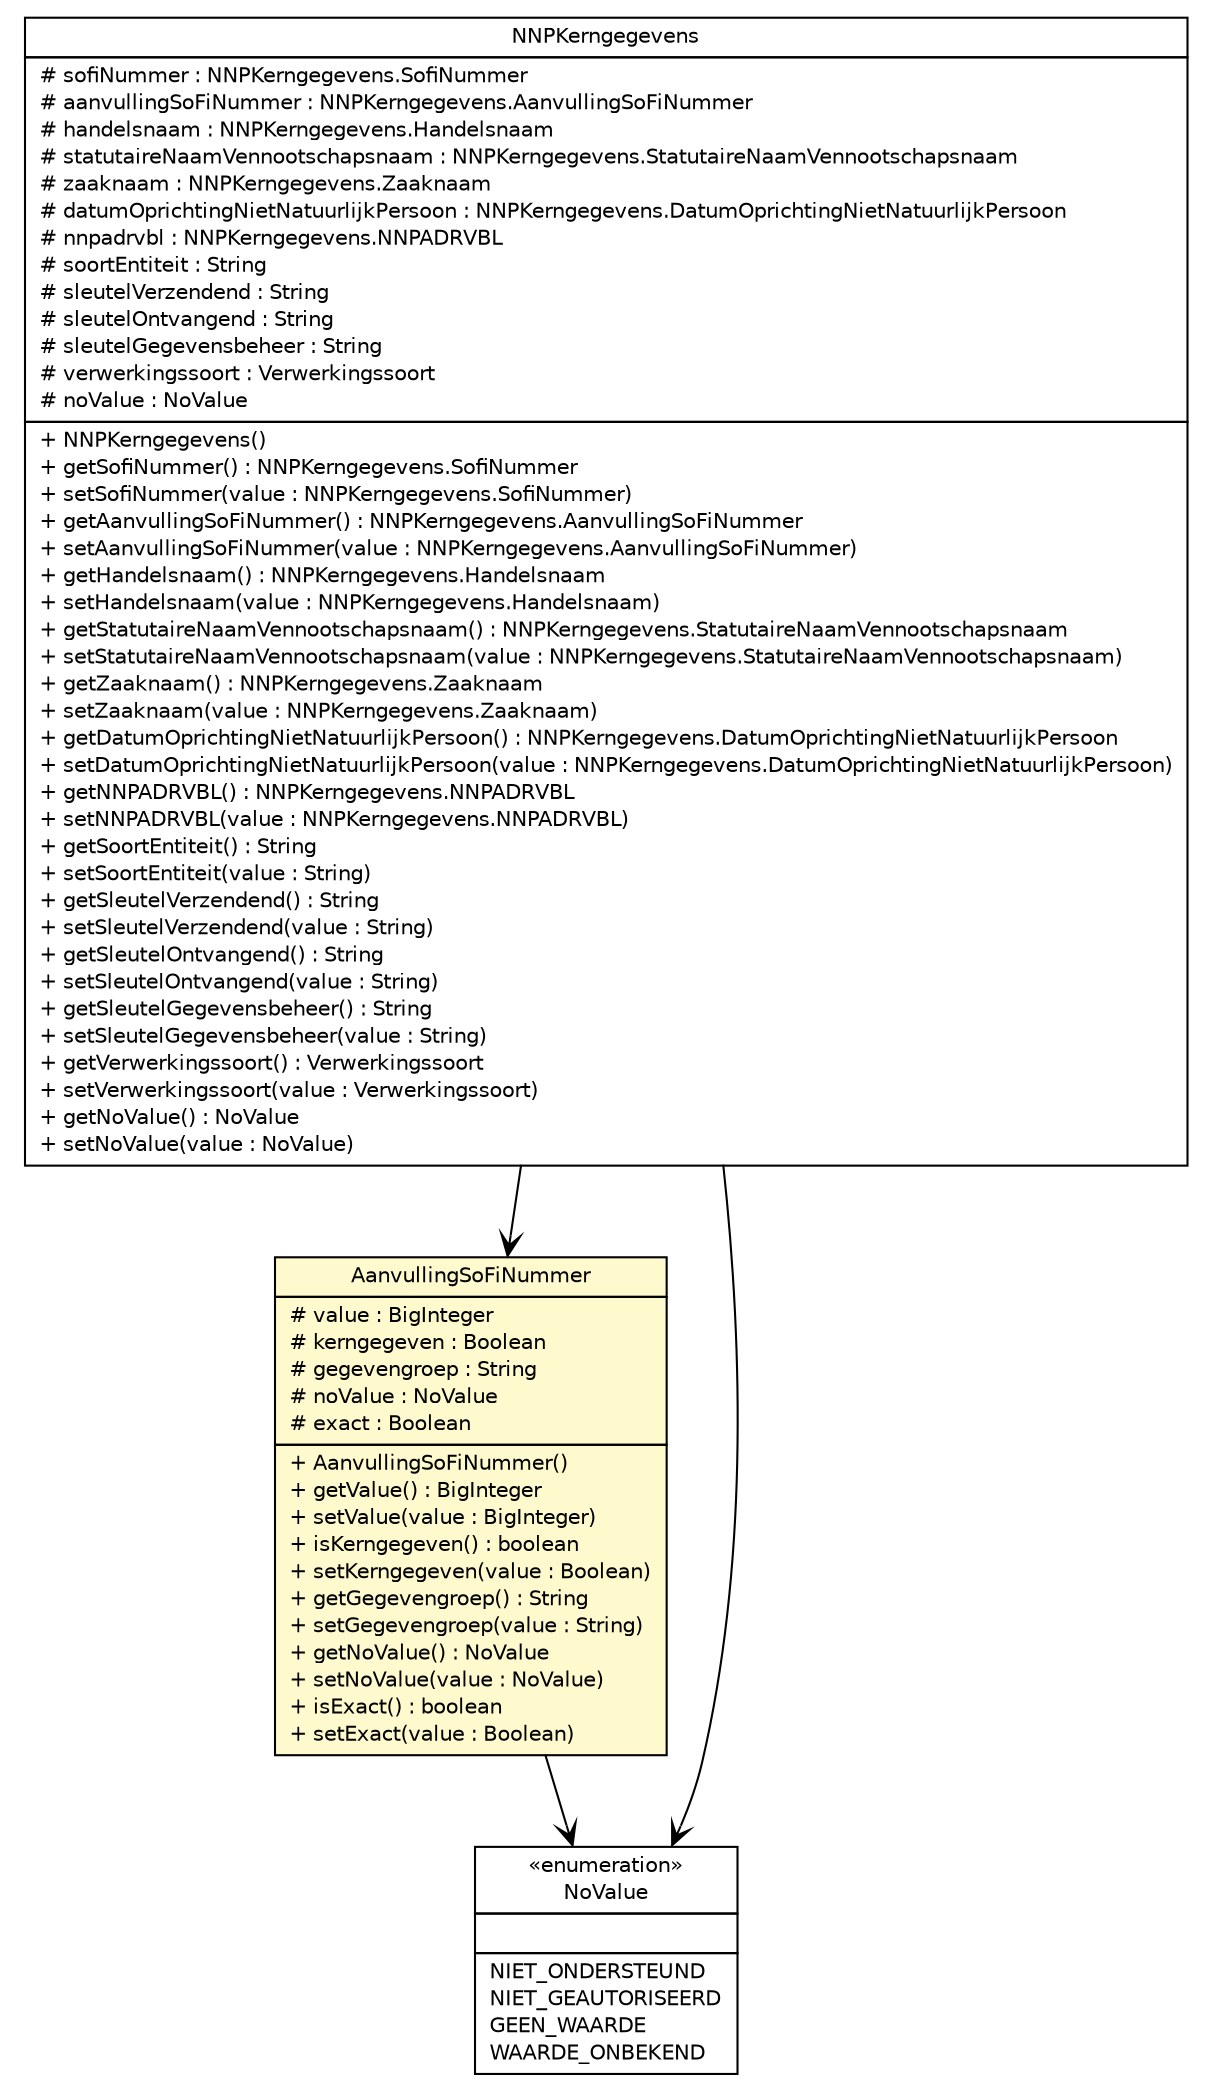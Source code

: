 #!/usr/local/bin/dot
#
# Class diagram 
# Generated by UMLGraph version R5_6-24-gf6e263 (http://www.umlgraph.org/)
#

digraph G {
	edge [fontname="Helvetica",fontsize=10,labelfontname="Helvetica",labelfontsize=10];
	node [fontname="Helvetica",fontsize=10,shape=plaintext];
	nodesep=0.25;
	ranksep=0.5;
	// nl.egem.stuf.sector.bg._0204.NNPKerngegevens
	c125442 [label=<<table title="nl.egem.stuf.sector.bg._0204.NNPKerngegevens" border="0" cellborder="1" cellspacing="0" cellpadding="2" port="p" href="./NNPKerngegevens.html">
		<tr><td><table border="0" cellspacing="0" cellpadding="1">
<tr><td align="center" balign="center"> NNPKerngegevens </td></tr>
		</table></td></tr>
		<tr><td><table border="0" cellspacing="0" cellpadding="1">
<tr><td align="left" balign="left"> # sofiNummer : NNPKerngegevens.SofiNummer </td></tr>
<tr><td align="left" balign="left"> # aanvullingSoFiNummer : NNPKerngegevens.AanvullingSoFiNummer </td></tr>
<tr><td align="left" balign="left"> # handelsnaam : NNPKerngegevens.Handelsnaam </td></tr>
<tr><td align="left" balign="left"> # statutaireNaamVennootschapsnaam : NNPKerngegevens.StatutaireNaamVennootschapsnaam </td></tr>
<tr><td align="left" balign="left"> # zaaknaam : NNPKerngegevens.Zaaknaam </td></tr>
<tr><td align="left" balign="left"> # datumOprichtingNietNatuurlijkPersoon : NNPKerngegevens.DatumOprichtingNietNatuurlijkPersoon </td></tr>
<tr><td align="left" balign="left"> # nnpadrvbl : NNPKerngegevens.NNPADRVBL </td></tr>
<tr><td align="left" balign="left"> # soortEntiteit : String </td></tr>
<tr><td align="left" balign="left"> # sleutelVerzendend : String </td></tr>
<tr><td align="left" balign="left"> # sleutelOntvangend : String </td></tr>
<tr><td align="left" balign="left"> # sleutelGegevensbeheer : String </td></tr>
<tr><td align="left" balign="left"> # verwerkingssoort : Verwerkingssoort </td></tr>
<tr><td align="left" balign="left"> # noValue : NoValue </td></tr>
		</table></td></tr>
		<tr><td><table border="0" cellspacing="0" cellpadding="1">
<tr><td align="left" balign="left"> + NNPKerngegevens() </td></tr>
<tr><td align="left" balign="left"> + getSofiNummer() : NNPKerngegevens.SofiNummer </td></tr>
<tr><td align="left" balign="left"> + setSofiNummer(value : NNPKerngegevens.SofiNummer) </td></tr>
<tr><td align="left" balign="left"> + getAanvullingSoFiNummer() : NNPKerngegevens.AanvullingSoFiNummer </td></tr>
<tr><td align="left" balign="left"> + setAanvullingSoFiNummer(value : NNPKerngegevens.AanvullingSoFiNummer) </td></tr>
<tr><td align="left" balign="left"> + getHandelsnaam() : NNPKerngegevens.Handelsnaam </td></tr>
<tr><td align="left" balign="left"> + setHandelsnaam(value : NNPKerngegevens.Handelsnaam) </td></tr>
<tr><td align="left" balign="left"> + getStatutaireNaamVennootschapsnaam() : NNPKerngegevens.StatutaireNaamVennootschapsnaam </td></tr>
<tr><td align="left" balign="left"> + setStatutaireNaamVennootschapsnaam(value : NNPKerngegevens.StatutaireNaamVennootschapsnaam) </td></tr>
<tr><td align="left" balign="left"> + getZaaknaam() : NNPKerngegevens.Zaaknaam </td></tr>
<tr><td align="left" balign="left"> + setZaaknaam(value : NNPKerngegevens.Zaaknaam) </td></tr>
<tr><td align="left" balign="left"> + getDatumOprichtingNietNatuurlijkPersoon() : NNPKerngegevens.DatumOprichtingNietNatuurlijkPersoon </td></tr>
<tr><td align="left" balign="left"> + setDatumOprichtingNietNatuurlijkPersoon(value : NNPKerngegevens.DatumOprichtingNietNatuurlijkPersoon) </td></tr>
<tr><td align="left" balign="left"> + getNNPADRVBL() : NNPKerngegevens.NNPADRVBL </td></tr>
<tr><td align="left" balign="left"> + setNNPADRVBL(value : NNPKerngegevens.NNPADRVBL) </td></tr>
<tr><td align="left" balign="left"> + getSoortEntiteit() : String </td></tr>
<tr><td align="left" balign="left"> + setSoortEntiteit(value : String) </td></tr>
<tr><td align="left" balign="left"> + getSleutelVerzendend() : String </td></tr>
<tr><td align="left" balign="left"> + setSleutelVerzendend(value : String) </td></tr>
<tr><td align="left" balign="left"> + getSleutelOntvangend() : String </td></tr>
<tr><td align="left" balign="left"> + setSleutelOntvangend(value : String) </td></tr>
<tr><td align="left" balign="left"> + getSleutelGegevensbeheer() : String </td></tr>
<tr><td align="left" balign="left"> + setSleutelGegevensbeheer(value : String) </td></tr>
<tr><td align="left" balign="left"> + getVerwerkingssoort() : Verwerkingssoort </td></tr>
<tr><td align="left" balign="left"> + setVerwerkingssoort(value : Verwerkingssoort) </td></tr>
<tr><td align="left" balign="left"> + getNoValue() : NoValue </td></tr>
<tr><td align="left" balign="left"> + setNoValue(value : NoValue) </td></tr>
		</table></td></tr>
		</table>>, URL="./NNPKerngegevens.html", fontname="Helvetica", fontcolor="black", fontsize=10.0];
	// nl.egem.stuf.sector.bg._0204.NNPKerngegevens.AanvullingSoFiNummer
	c125443 [label=<<table title="nl.egem.stuf.sector.bg._0204.NNPKerngegevens.AanvullingSoFiNummer" border="0" cellborder="1" cellspacing="0" cellpadding="2" port="p" bgcolor="lemonChiffon" href="./NNPKerngegevens.AanvullingSoFiNummer.html">
		<tr><td><table border="0" cellspacing="0" cellpadding="1">
<tr><td align="center" balign="center"> AanvullingSoFiNummer </td></tr>
		</table></td></tr>
		<tr><td><table border="0" cellspacing="0" cellpadding="1">
<tr><td align="left" balign="left"> # value : BigInteger </td></tr>
<tr><td align="left" balign="left"> # kerngegeven : Boolean </td></tr>
<tr><td align="left" balign="left"> # gegevengroep : String </td></tr>
<tr><td align="left" balign="left"> # noValue : NoValue </td></tr>
<tr><td align="left" balign="left"> # exact : Boolean </td></tr>
		</table></td></tr>
		<tr><td><table border="0" cellspacing="0" cellpadding="1">
<tr><td align="left" balign="left"> + AanvullingSoFiNummer() </td></tr>
<tr><td align="left" balign="left"> + getValue() : BigInteger </td></tr>
<tr><td align="left" balign="left"> + setValue(value : BigInteger) </td></tr>
<tr><td align="left" balign="left"> + isKerngegeven() : boolean </td></tr>
<tr><td align="left" balign="left"> + setKerngegeven(value : Boolean) </td></tr>
<tr><td align="left" balign="left"> + getGegevengroep() : String </td></tr>
<tr><td align="left" balign="left"> + setGegevengroep(value : String) </td></tr>
<tr><td align="left" balign="left"> + getNoValue() : NoValue </td></tr>
<tr><td align="left" balign="left"> + setNoValue(value : NoValue) </td></tr>
<tr><td align="left" balign="left"> + isExact() : boolean </td></tr>
<tr><td align="left" balign="left"> + setExact(value : Boolean) </td></tr>
		</table></td></tr>
		</table>>, URL="./NNPKerngegevens.AanvullingSoFiNummer.html", fontname="Helvetica", fontcolor="black", fontsize=10.0];
	// nl.egem.stuf.stuf0204.NoValue
	c125495 [label=<<table title="nl.egem.stuf.stuf0204.NoValue" border="0" cellborder="1" cellspacing="0" cellpadding="2" port="p" href="../../../stuf0204/NoValue.html">
		<tr><td><table border="0" cellspacing="0" cellpadding="1">
<tr><td align="center" balign="center"> &#171;enumeration&#187; </td></tr>
<tr><td align="center" balign="center"> NoValue </td></tr>
		</table></td></tr>
		<tr><td><table border="0" cellspacing="0" cellpadding="1">
<tr><td align="left" balign="left">  </td></tr>
		</table></td></tr>
		<tr><td><table border="0" cellspacing="0" cellpadding="1">
<tr><td align="left" balign="left"> NIET_ONDERSTEUND </td></tr>
<tr><td align="left" balign="left"> NIET_GEAUTORISEERD </td></tr>
<tr><td align="left" balign="left"> GEEN_WAARDE </td></tr>
<tr><td align="left" balign="left"> WAARDE_ONBEKEND </td></tr>
		</table></td></tr>
		</table>>, URL="../../../stuf0204/NoValue.html", fontname="Helvetica", fontcolor="black", fontsize=10.0];
	// nl.egem.stuf.sector.bg._0204.NNPKerngegevens NAVASSOC nl.egem.stuf.sector.bg._0204.NNPKerngegevens.AanvullingSoFiNummer
	c125442:p -> c125443:p [taillabel="", label="", headlabel="", fontname="Helvetica", fontcolor="black", fontsize=10.0, color="black", arrowhead=open];
	// nl.egem.stuf.sector.bg._0204.NNPKerngegevens NAVASSOC nl.egem.stuf.stuf0204.NoValue
	c125442:p -> c125495:p [taillabel="", label="", headlabel="", fontname="Helvetica", fontcolor="black", fontsize=10.0, color="black", arrowhead=open];
	// nl.egem.stuf.sector.bg._0204.NNPKerngegevens.AanvullingSoFiNummer NAVASSOC nl.egem.stuf.stuf0204.NoValue
	c125443:p -> c125495:p [taillabel="", label="", headlabel="", fontname="Helvetica", fontcolor="black", fontsize=10.0, color="black", arrowhead=open];
}

